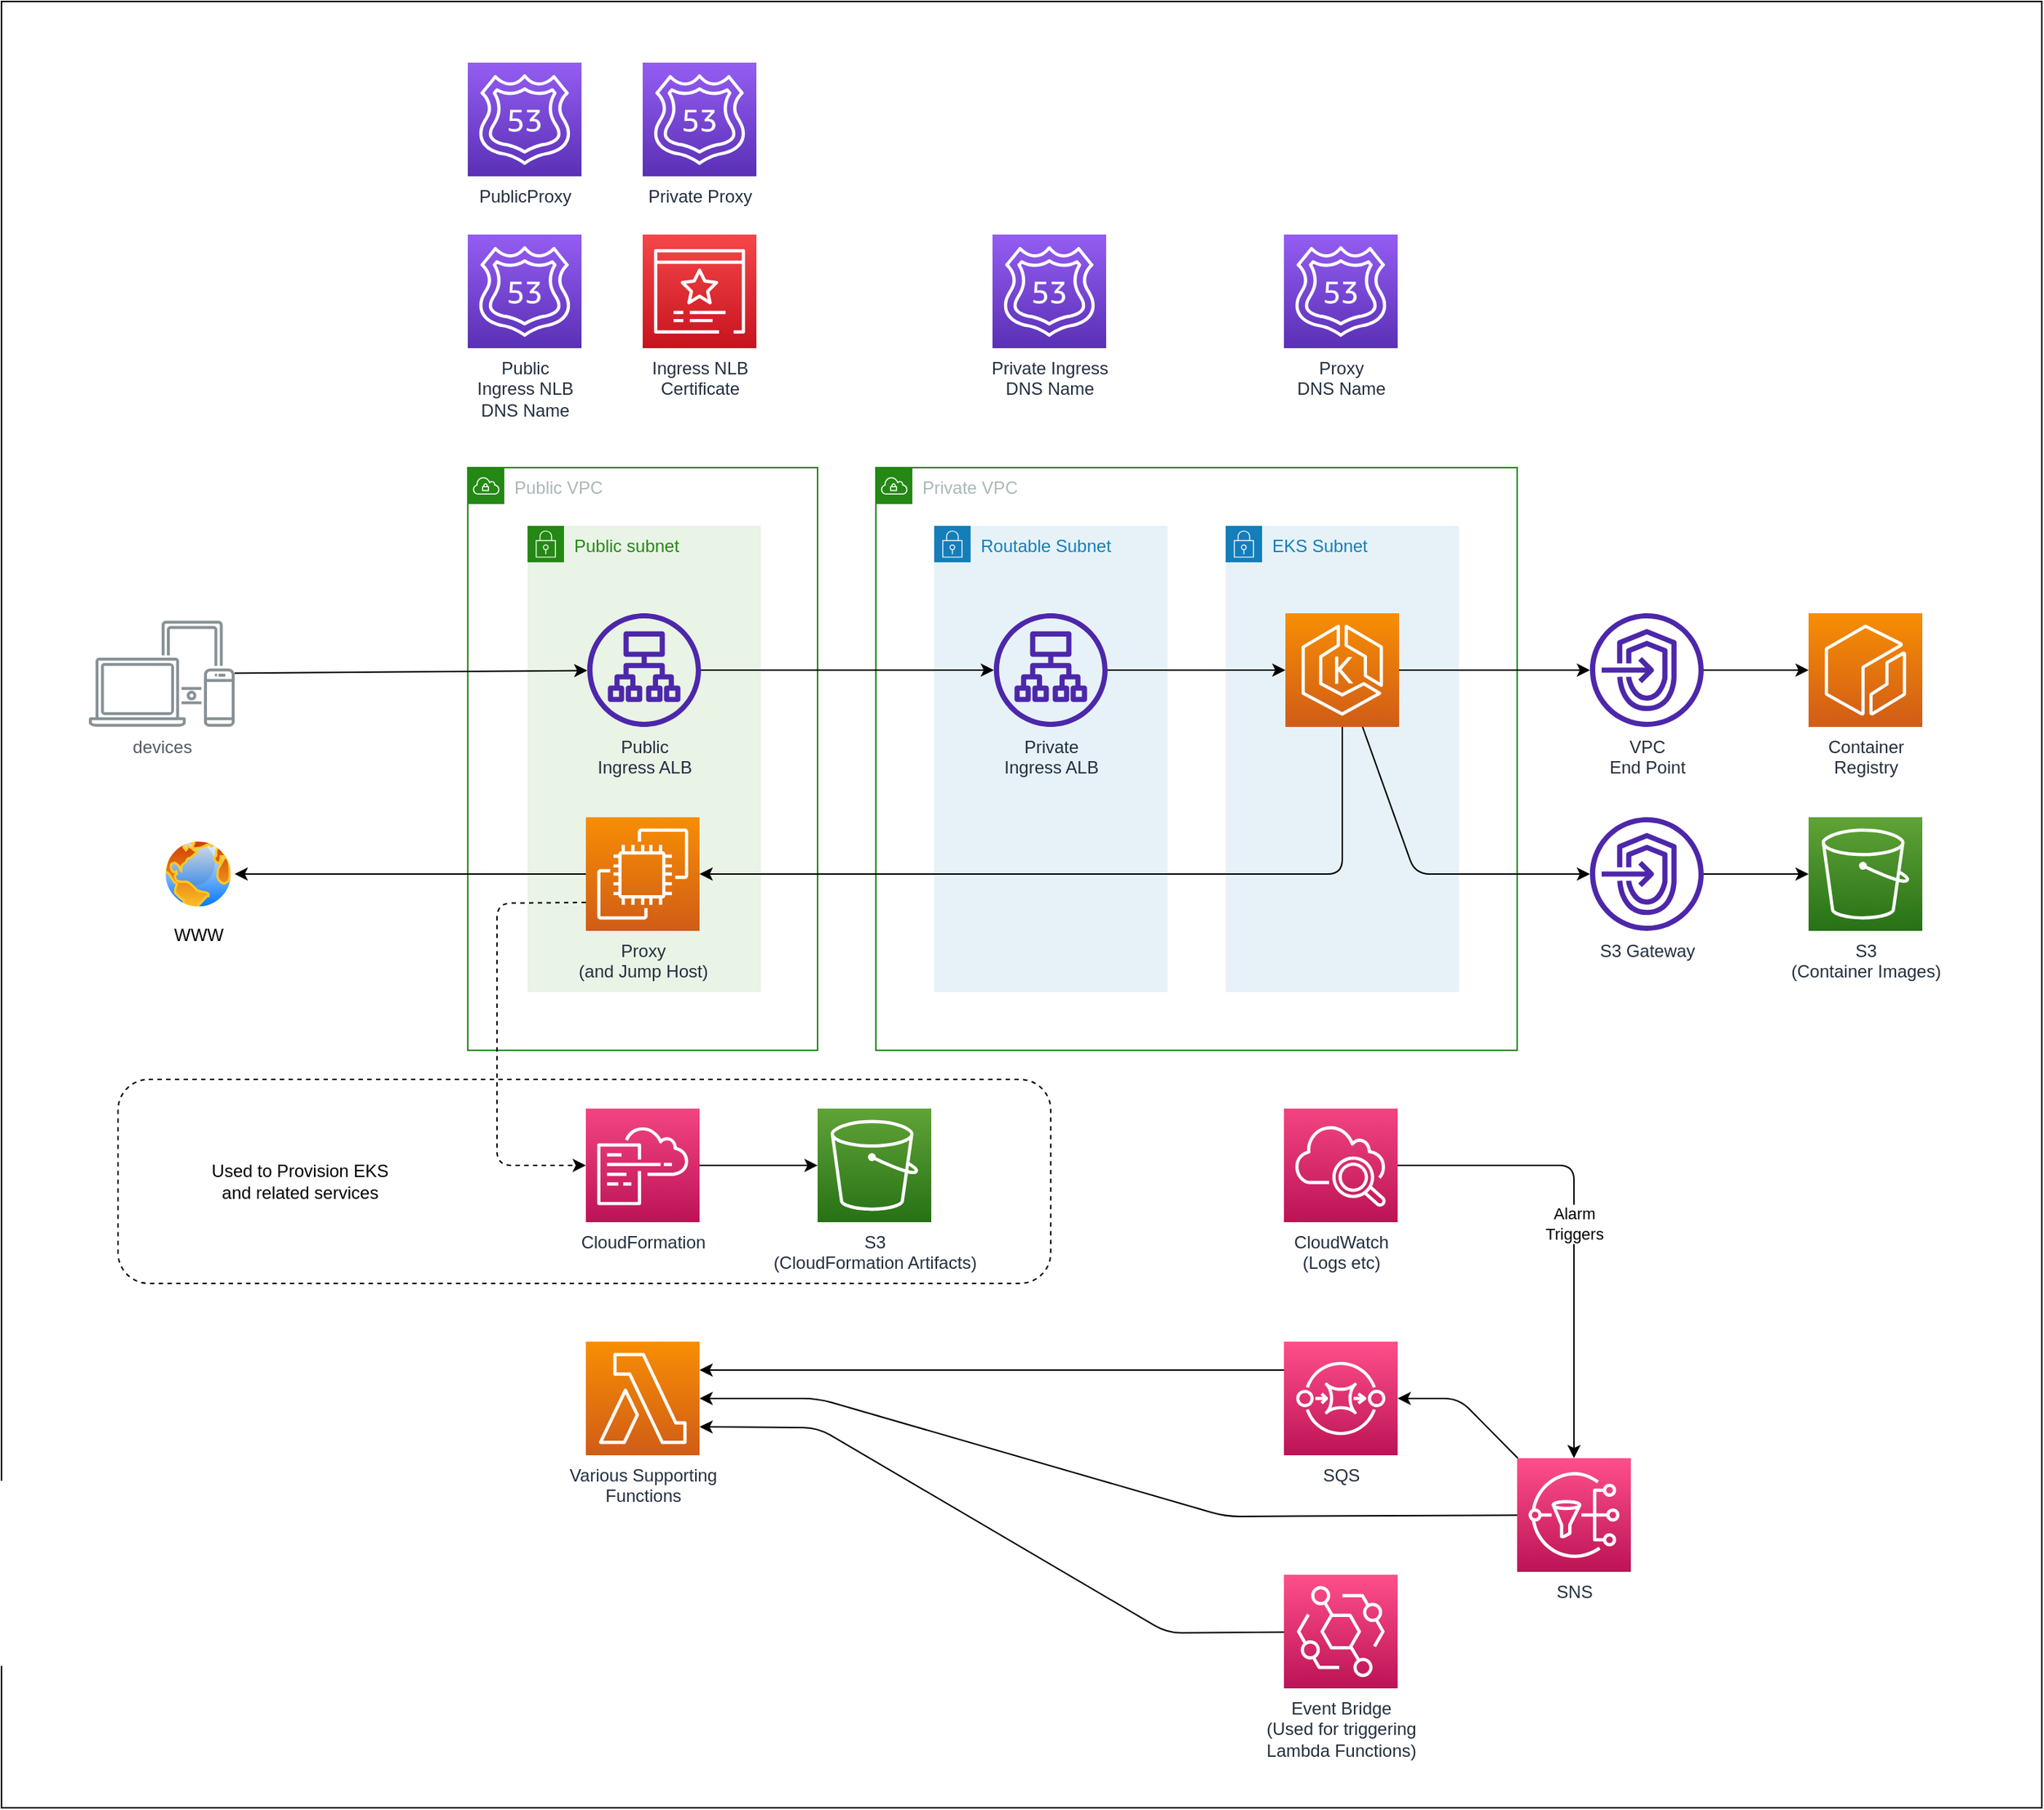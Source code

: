 <mxfile pages="2">
    <diagram id="fJJeGL6-6p_AqGsiRXhi" name="AWS Components">
        <mxGraphModel dx="2504" dy="2134" grid="1" gridSize="10" guides="1" tooltips="1" connect="1" arrows="1" fold="1" page="1" pageScale="1" pageWidth="850" pageHeight="1100" math="0" shadow="0">
            <root>
                <mxCell id="0"/>
                <mxCell id="1" parent="0"/>
                <mxCell id="JGwcwEdDxVMd2s7VXvuE-41" value="" style="rounded=0;whiteSpace=wrap;html=1;strokeColor=#000000;" parent="1" vertex="1">
                    <mxGeometry x="-360" y="-120" width="1400" height="1240" as="geometry"/>
                </mxCell>
                <mxCell id="47" value="" style="rounded=1;whiteSpace=wrap;html=1;strokeColor=#000000;dashed=1;" vertex="1" parent="1">
                    <mxGeometry x="-280" y="620" width="640" height="140" as="geometry"/>
                </mxCell>
                <mxCell id="2" value="Private VPC" style="points=[[0,0],[0.25,0],[0.5,0],[0.75,0],[1,0],[1,0.25],[1,0.5],[1,0.75],[1,1],[0.75,1],[0.5,1],[0.25,1],[0,1],[0,0.75],[0,0.5],[0,0.25]];outlineConnect=0;gradientColor=none;html=1;whiteSpace=wrap;fontSize=12;fontStyle=0;container=1;pointerEvents=0;collapsible=0;recursiveResize=0;shape=mxgraph.aws4.group;grIcon=mxgraph.aws4.group_vpc;strokeColor=#248814;fillColor=none;verticalAlign=top;align=left;spacingLeft=30;fontColor=#AAB7B8;dashed=0;" parent="1" vertex="1">
                    <mxGeometry x="240" y="200" width="440" height="400" as="geometry"/>
                </mxCell>
                <mxCell id="4" value="Routable Subnet" style="points=[[0,0],[0.25,0],[0.5,0],[0.75,0],[1,0],[1,0.25],[1,0.5],[1,0.75],[1,1],[0.75,1],[0.5,1],[0.25,1],[0,1],[0,0.75],[0,0.5],[0,0.25]];outlineConnect=0;gradientColor=none;html=1;whiteSpace=wrap;fontSize=12;fontStyle=0;container=1;pointerEvents=0;collapsible=0;recursiveResize=0;shape=mxgraph.aws4.group;grIcon=mxgraph.aws4.group_security_group;grStroke=0;strokeColor=#147EBA;fillColor=#E6F2F8;verticalAlign=top;align=left;spacingLeft=30;fontColor=#147EBA;dashed=0;" parent="2" vertex="1">
                    <mxGeometry x="40" y="40" width="160" height="320" as="geometry"/>
                </mxCell>
                <mxCell id="25" value="&lt;div&gt;Private&lt;/div&gt;&lt;div&gt;Ingress ALB&lt;br&gt;&lt;/div&gt;" style="sketch=0;outlineConnect=0;fontColor=#232F3E;gradientColor=none;fillColor=#4D27AA;strokeColor=none;dashed=0;verticalLabelPosition=bottom;verticalAlign=top;align=center;html=1;fontSize=12;fontStyle=0;aspect=fixed;pointerEvents=1;shape=mxgraph.aws4.application_load_balancer;" parent="4" vertex="1">
                    <mxGeometry x="41" y="60" width="78" height="78" as="geometry"/>
                </mxCell>
                <mxCell id="5" value="&lt;div&gt;EKS Subnet&lt;/div&gt;" style="points=[[0,0],[0.25,0],[0.5,0],[0.75,0],[1,0],[1,0.25],[1,0.5],[1,0.75],[1,1],[0.75,1],[0.5,1],[0.25,1],[0,1],[0,0.75],[0,0.5],[0,0.25]];outlineConnect=0;gradientColor=none;html=1;whiteSpace=wrap;fontSize=12;fontStyle=0;container=1;pointerEvents=0;collapsible=0;recursiveResize=0;shape=mxgraph.aws4.group;grIcon=mxgraph.aws4.group_security_group;grStroke=0;strokeColor=#147EBA;fillColor=#E6F2F8;verticalAlign=top;align=left;spacingLeft=30;fontColor=#147EBA;dashed=0;" parent="2" vertex="1">
                    <mxGeometry x="240" y="40" width="160" height="320" as="geometry"/>
                </mxCell>
                <mxCell id="10" value="" style="sketch=0;points=[[0,0,0],[0.25,0,0],[0.5,0,0],[0.75,0,0],[1,0,0],[0,1,0],[0.25,1,0],[0.5,1,0],[0.75,1,0],[1,1,0],[0,0.25,0],[0,0.5,0],[0,0.75,0],[1,0.25,0],[1,0.5,0],[1,0.75,0]];outlineConnect=0;fontColor=#232F3E;gradientColor=#F78E04;gradientDirection=north;fillColor=#D05C17;strokeColor=#ffffff;dashed=0;verticalLabelPosition=bottom;verticalAlign=top;align=center;html=1;fontSize=12;fontStyle=0;aspect=fixed;shape=mxgraph.aws4.resourceIcon;resIcon=mxgraph.aws4.eks;" parent="5" vertex="1">
                    <mxGeometry x="41" y="60" width="78" height="78" as="geometry"/>
                </mxCell>
                <mxCell id="27" style="edgeStyle=none;html=1;entryX=0;entryY=0.5;entryDx=0;entryDy=0;entryPerimeter=0;" parent="2" source="25" target="10" edge="1">
                    <mxGeometry relative="1" as="geometry"/>
                </mxCell>
                <mxCell id="6" value="Public VPC" style="points=[[0,0],[0.25,0],[0.5,0],[0.75,0],[1,0],[1,0.25],[1,0.5],[1,0.75],[1,1],[0.75,1],[0.5,1],[0.25,1],[0,1],[0,0.75],[0,0.5],[0,0.25]];outlineConnect=0;gradientColor=none;html=1;whiteSpace=wrap;fontSize=12;fontStyle=0;container=1;pointerEvents=0;collapsible=0;recursiveResize=0;shape=mxgraph.aws4.group;grIcon=mxgraph.aws4.group_vpc;strokeColor=#248814;fillColor=none;verticalAlign=top;align=left;spacingLeft=30;fontColor=#AAB7B8;dashed=0;" parent="1" vertex="1">
                    <mxGeometry x="-40" y="200" width="240" height="400" as="geometry"/>
                </mxCell>
                <mxCell id="9" value="Public subnet" style="points=[[0,0],[0.25,0],[0.5,0],[0.75,0],[1,0],[1,0.25],[1,0.5],[1,0.75],[1,1],[0.75,1],[0.5,1],[0.25,1],[0,1],[0,0.75],[0,0.5],[0,0.25]];outlineConnect=0;gradientColor=none;html=1;whiteSpace=wrap;fontSize=12;fontStyle=0;container=1;pointerEvents=0;collapsible=0;recursiveResize=0;shape=mxgraph.aws4.group;grIcon=mxgraph.aws4.group_security_group;grStroke=0;strokeColor=#248814;fillColor=#E9F3E6;verticalAlign=top;align=left;spacingLeft=30;fontColor=#248814;dashed=0;" parent="6" vertex="1">
                    <mxGeometry x="41" y="40" width="160" height="320" as="geometry"/>
                </mxCell>
                <mxCell id="17" value="&lt;div&gt;Proxy&lt;/div&gt;&lt;div&gt;(and Jump Host)&lt;br&gt;&lt;/div&gt;" style="sketch=0;points=[[0,0,0],[0.25,0,0],[0.5,0,0],[0.75,0,0],[1,0,0],[0,1,0],[0.25,1,0],[0.5,1,0],[0.75,1,0],[1,1,0],[0,0.25,0],[0,0.5,0],[0,0.75,0],[1,0.25,0],[1,0.5,0],[1,0.75,0]];outlineConnect=0;fontColor=#232F3E;gradientColor=#F78E04;gradientDirection=north;fillColor=#D05C17;strokeColor=#ffffff;dashed=0;verticalLabelPosition=bottom;verticalAlign=top;align=center;html=1;fontSize=12;fontStyle=0;aspect=fixed;shape=mxgraph.aws4.resourceIcon;resIcon=mxgraph.aws4.ec2;" parent="9" vertex="1">
                    <mxGeometry x="40" y="200" width="78" height="78" as="geometry"/>
                </mxCell>
                <mxCell id="24" value="&lt;div&gt;Public&lt;/div&gt;&lt;div&gt;Ingress ALB&lt;/div&gt;" style="sketch=0;outlineConnect=0;fontColor=#232F3E;gradientColor=none;fillColor=#4D27AA;strokeColor=none;dashed=0;verticalLabelPosition=bottom;verticalAlign=top;align=center;html=1;fontSize=12;fontStyle=0;aspect=fixed;pointerEvents=1;shape=mxgraph.aws4.application_load_balancer;" parent="9" vertex="1">
                    <mxGeometry x="41" y="60" width="78" height="78" as="geometry"/>
                </mxCell>
                <mxCell id="14" style="edgeStyle=none;html=1;" parent="1" source="13" target="24" edge="1">
                    <mxGeometry relative="1" as="geometry">
                        <mxPoint x="42" y="338.705" as="targetPoint"/>
                    </mxGeometry>
                </mxCell>
                <mxCell id="13" value="devices" style="sketch=0;outlineConnect=0;gradientColor=none;fontColor=#545B64;strokeColor=none;fillColor=#879196;dashed=0;verticalLabelPosition=bottom;verticalAlign=top;align=center;html=1;fontSize=12;fontStyle=0;aspect=fixed;shape=mxgraph.aws4.illustration_devices;pointerEvents=1" parent="1" vertex="1">
                    <mxGeometry x="-300" y="305" width="100" height="73" as="geometry"/>
                </mxCell>
                <mxCell id="18" value="WWW" style="aspect=fixed;perimeter=ellipsePerimeter;html=1;align=center;shadow=0;dashed=0;spacingTop=3;image;image=img/lib/active_directory/internet_globe.svg;" parent="1" vertex="1">
                    <mxGeometry x="-250" y="454" width="50" height="50" as="geometry"/>
                </mxCell>
                <mxCell id="19" style="edgeStyle=none;html=1;entryX=1;entryY=0.5;entryDx=0;entryDy=0;" parent="1" source="17" target="18" edge="1">
                    <mxGeometry relative="1" as="geometry"/>
                </mxCell>
                <mxCell id="20" style="edgeStyle=none;html=1;entryX=1;entryY=0.5;entryDx=0;entryDy=0;entryPerimeter=0;" parent="1" source="10" target="17" edge="1">
                    <mxGeometry relative="1" as="geometry">
                        <Array as="points">
                            <mxPoint x="560" y="479"/>
                        </Array>
                    </mxGeometry>
                </mxCell>
                <mxCell id="21" value="Public&lt;br&gt;&lt;div&gt;Ingress NLB&lt;/div&gt;&lt;div&gt;DNS Name&lt;br&gt;&lt;/div&gt;" style="sketch=0;points=[[0,0,0],[0.25,0,0],[0.5,0,0],[0.75,0,0],[1,0,0],[0,1,0],[0.25,1,0],[0.5,1,0],[0.75,1,0],[1,1,0],[0,0.25,0],[0,0.5,0],[0,0.75,0],[1,0.25,0],[1,0.5,0],[1,0.75,0]];outlineConnect=0;fontColor=#232F3E;gradientColor=#945DF2;gradientDirection=north;fillColor=#5A30B5;strokeColor=#ffffff;dashed=0;verticalLabelPosition=bottom;verticalAlign=top;align=center;html=1;fontSize=12;fontStyle=0;aspect=fixed;shape=mxgraph.aws4.resourceIcon;resIcon=mxgraph.aws4.route_53;" parent="1" vertex="1">
                    <mxGeometry x="-40" y="40" width="78" height="78" as="geometry"/>
                </mxCell>
                <mxCell id="22" value="&lt;div&gt;Ingress NLB&lt;br&gt;&lt;/div&gt;&lt;div&gt;Certificate&lt;/div&gt;" style="sketch=0;points=[[0,0,0],[0.25,0,0],[0.5,0,0],[0.75,0,0],[1,0,0],[0,1,0],[0.25,1,0],[0.5,1,0],[0.75,1,0],[1,1,0],[0,0.25,0],[0,0.5,0],[0,0.75,0],[1,0.25,0],[1,0.5,0],[1,0.75,0]];outlineConnect=0;fontColor=#232F3E;gradientColor=#F54749;gradientDirection=north;fillColor=#C7131F;strokeColor=#ffffff;dashed=0;verticalLabelPosition=bottom;verticalAlign=top;align=center;html=1;fontSize=12;fontStyle=0;aspect=fixed;shape=mxgraph.aws4.resourceIcon;resIcon=mxgraph.aws4.certificate_manager_3;" parent="1" vertex="1">
                    <mxGeometry x="80" y="40" width="78" height="78" as="geometry"/>
                </mxCell>
                <mxCell id="23" value="&lt;div&gt;Proxy&lt;/div&gt;&lt;div&gt;DNS Name&lt;br&gt;&lt;/div&gt;" style="sketch=0;points=[[0,0,0],[0.25,0,0],[0.5,0,0],[0.75,0,0],[1,0,0],[0,1,0],[0.25,1,0],[0.5,1,0],[0.75,1,0],[1,1,0],[0,0.25,0],[0,0.5,0],[0,0.75,0],[1,0.25,0],[1,0.5,0],[1,0.75,0]];outlineConnect=0;fontColor=#232F3E;gradientColor=#945DF2;gradientDirection=north;fillColor=#5A30B5;strokeColor=#ffffff;dashed=0;verticalLabelPosition=bottom;verticalAlign=top;align=center;html=1;fontSize=12;fontStyle=0;aspect=fixed;shape=mxgraph.aws4.resourceIcon;resIcon=mxgraph.aws4.route_53;" parent="1" vertex="1">
                    <mxGeometry x="520" y="40" width="78" height="78" as="geometry"/>
                </mxCell>
                <mxCell id="26" style="edgeStyle=none;html=1;" parent="1" source="24" target="25" edge="1">
                    <mxGeometry relative="1" as="geometry"/>
                </mxCell>
                <mxCell id="28" value="&lt;div&gt;Private Ingress&lt;/div&gt;&lt;div&gt;DNS Name&lt;br&gt;&lt;/div&gt;" style="sketch=0;points=[[0,0,0],[0.25,0,0],[0.5,0,0],[0.75,0,0],[1,0,0],[0,1,0],[0.25,1,0],[0.5,1,0],[0.75,1,0],[1,1,0],[0,0.25,0],[0,0.5,0],[0,0.75,0],[1,0.25,0],[1,0.5,0],[1,0.75,0]];outlineConnect=0;fontColor=#232F3E;gradientColor=#945DF2;gradientDirection=north;fillColor=#5A30B5;strokeColor=#ffffff;dashed=0;verticalLabelPosition=bottom;verticalAlign=top;align=center;html=1;fontSize=12;fontStyle=0;aspect=fixed;shape=mxgraph.aws4.resourceIcon;resIcon=mxgraph.aws4.route_53;" parent="1" vertex="1">
                    <mxGeometry x="320" y="40" width="78" height="78" as="geometry"/>
                </mxCell>
                <mxCell id="29" value="&lt;div&gt;Various Supporting&lt;/div&gt;&lt;div&gt;Functions&lt;br&gt;&lt;/div&gt;" style="sketch=0;points=[[0,0,0],[0.25,0,0],[0.5,0,0],[0.75,0,0],[1,0,0],[0,1,0],[0.25,1,0],[0.5,1,0],[0.75,1,0],[1,1,0],[0,0.25,0],[0,0.5,0],[0,0.75,0],[1,0.25,0],[1,0.5,0],[1,0.75,0]];outlineConnect=0;fontColor=#232F3E;gradientColor=#F78E04;gradientDirection=north;fillColor=#D05C17;strokeColor=#ffffff;dashed=0;verticalLabelPosition=bottom;verticalAlign=top;align=center;html=1;fontSize=12;fontStyle=0;aspect=fixed;shape=mxgraph.aws4.resourceIcon;resIcon=mxgraph.aws4.lambda;" parent="1" vertex="1">
                    <mxGeometry x="41" y="800" width="78" height="78" as="geometry"/>
                </mxCell>
                <mxCell id="43" style="edgeStyle=none;html=1;entryX=1;entryY=0.75;entryDx=0;entryDy=0;entryPerimeter=0;" edge="1" parent="1" source="30" target="29">
                    <mxGeometry relative="1" as="geometry">
                        <Array as="points">
                            <mxPoint x="440" y="1000"/>
                            <mxPoint x="200" y="859"/>
                        </Array>
                    </mxGeometry>
                </mxCell>
                <mxCell id="30" value="&lt;div&gt;Event Bridge&lt;/div&gt;&lt;div&gt;(Used for triggering &lt;br&gt;&lt;/div&gt;&lt;div&gt;Lambda Functions)&lt;br&gt;&lt;/div&gt;" style="sketch=0;points=[[0,0,0],[0.25,0,0],[0.5,0,0],[0.75,0,0],[1,0,0],[0,1,0],[0.25,1,0],[0.5,1,0],[0.75,1,0],[1,1,0],[0,0.25,0],[0,0.5,0],[0,0.75,0],[1,0.25,0],[1,0.5,0],[1,0.75,0]];outlineConnect=0;fontColor=#232F3E;gradientColor=#FF4F8B;gradientDirection=north;fillColor=#BC1356;strokeColor=#ffffff;dashed=0;verticalLabelPosition=bottom;verticalAlign=top;align=center;html=1;fontSize=12;fontStyle=0;aspect=fixed;shape=mxgraph.aws4.resourceIcon;resIcon=mxgraph.aws4.eventbridge;" parent="1" vertex="1">
                    <mxGeometry x="520" y="960" width="78" height="78" as="geometry"/>
                </mxCell>
                <mxCell id="54" value="&lt;div&gt;Alarm&lt;/div&gt;&lt;div&gt;Triggers&lt;br&gt;&lt;/div&gt;" style="edgeStyle=none;html=1;entryX=0.5;entryY=0;entryDx=0;entryDy=0;entryPerimeter=0;exitX=1;exitY=0.5;exitDx=0;exitDy=0;exitPerimeter=0;" edge="1" parent="1" source="31" target="49">
                    <mxGeometry relative="1" as="geometry">
                        <Array as="points">
                            <mxPoint x="719" y="679"/>
                        </Array>
                    </mxGeometry>
                </mxCell>
                <mxCell id="31" value="&lt;div&gt;CloudWatch&lt;/div&gt;&lt;div&gt;(Logs etc)&lt;br&gt;&lt;/div&gt;" style="sketch=0;points=[[0,0,0],[0.25,0,0],[0.5,0,0],[0.75,0,0],[1,0,0],[0,1,0],[0.25,1,0],[0.5,1,0],[0.75,1,0],[1,1,0],[0,0.25,0],[0,0.5,0],[0,0.75,0],[1,0.25,0],[1,0.5,0],[1,0.75,0]];points=[[0,0,0],[0.25,0,0],[0.5,0,0],[0.75,0,0],[1,0,0],[0,1,0],[0.25,1,0],[0.5,1,0],[0.75,1,0],[1,1,0],[0,0.25,0],[0,0.5,0],[0,0.75,0],[1,0.25,0],[1,0.5,0],[1,0.75,0]];outlineConnect=0;fontColor=#232F3E;gradientColor=#F34482;gradientDirection=north;fillColor=#BC1356;strokeColor=#ffffff;dashed=0;verticalLabelPosition=bottom;verticalAlign=top;align=center;html=1;fontSize=12;fontStyle=0;aspect=fixed;shape=mxgraph.aws4.resourceIcon;resIcon=mxgraph.aws4.cloudwatch_2;" parent="1" vertex="1">
                    <mxGeometry x="520" y="640" width="78" height="78" as="geometry"/>
                </mxCell>
                <mxCell id="32" value="&lt;div&gt;Container&lt;/div&gt;&lt;div&gt;Registry&lt;br&gt;&lt;/div&gt;" style="sketch=0;points=[[0,0,0],[0.25,0,0],[0.5,0,0],[0.75,0,0],[1,0,0],[0,1,0],[0.25,1,0],[0.5,1,0],[0.75,1,0],[1,1,0],[0,0.25,0],[0,0.5,0],[0,0.75,0],[1,0.25,0],[1,0.5,0],[1,0.75,0]];outlineConnect=0;fontColor=#232F3E;gradientColor=#F78E04;gradientDirection=north;fillColor=#D05C17;strokeColor=#ffffff;dashed=0;verticalLabelPosition=bottom;verticalAlign=top;align=center;html=1;fontSize=12;fontStyle=0;aspect=fixed;shape=mxgraph.aws4.resourceIcon;resIcon=mxgraph.aws4.ecr;" parent="1" vertex="1">
                    <mxGeometry x="880" y="300" width="78" height="78" as="geometry"/>
                </mxCell>
                <mxCell id="36" style="edgeStyle=none;html=1;entryX=0;entryY=0.5;entryDx=0;entryDy=0;entryPerimeter=0;" parent="1" source="34" target="32" edge="1">
                    <mxGeometry relative="1" as="geometry"/>
                </mxCell>
                <mxCell id="34" value="&lt;div&gt;VPC&lt;/div&gt;&lt;div&gt;End Point&lt;br&gt;&lt;/div&gt;" style="sketch=0;outlineConnect=0;fontColor=#232F3E;gradientColor=none;fillColor=#4D27AA;strokeColor=none;dashed=0;verticalLabelPosition=bottom;verticalAlign=top;align=center;html=1;fontSize=12;fontStyle=0;aspect=fixed;pointerEvents=1;shape=mxgraph.aws4.endpoints;" parent="1" vertex="1">
                    <mxGeometry x="730" y="300" width="78" height="78" as="geometry"/>
                </mxCell>
                <mxCell id="35" style="edgeStyle=none;html=1;" parent="1" source="10" target="34" edge="1">
                    <mxGeometry relative="1" as="geometry"/>
                </mxCell>
                <mxCell id="41" style="edgeStyle=none;html=1;entryX=0;entryY=0.5;entryDx=0;entryDy=0;entryPerimeter=0;" parent="1" source="37" target="39" edge="1">
                    <mxGeometry relative="1" as="geometry"/>
                </mxCell>
                <mxCell id="37" value="S3 Gateway" style="sketch=0;outlineConnect=0;fontColor=#232F3E;gradientColor=none;fillColor=#4D27AA;strokeColor=none;dashed=0;verticalLabelPosition=bottom;verticalAlign=top;align=center;html=1;fontSize=12;fontStyle=0;aspect=fixed;pointerEvents=1;shape=mxgraph.aws4.endpoints;" parent="1" vertex="1">
                    <mxGeometry x="730" y="440" width="78" height="78" as="geometry"/>
                </mxCell>
                <mxCell id="39" value="&lt;div&gt;S3&lt;/div&gt;&lt;div&gt;(Container Images)&lt;br&gt;&lt;/div&gt;" style="sketch=0;points=[[0,0,0],[0.25,0,0],[0.5,0,0],[0.75,0,0],[1,0,0],[0,1,0],[0.25,1,0],[0.5,1,0],[0.75,1,0],[1,1,0],[0,0.25,0],[0,0.5,0],[0,0.75,0],[1,0.25,0],[1,0.5,0],[1,0.75,0]];outlineConnect=0;fontColor=#232F3E;gradientColor=#60A337;gradientDirection=north;fillColor=#277116;strokeColor=#ffffff;dashed=0;verticalLabelPosition=bottom;verticalAlign=top;align=center;html=1;fontSize=12;fontStyle=0;aspect=fixed;shape=mxgraph.aws4.resourceIcon;resIcon=mxgraph.aws4.s3;" parent="1" vertex="1">
                    <mxGeometry x="880" y="440" width="78" height="78" as="geometry"/>
                </mxCell>
                <mxCell id="40" style="edgeStyle=none;html=1;" parent="1" source="10" target="37" edge="1">
                    <mxGeometry relative="1" as="geometry">
                        <Array as="points">
                            <mxPoint x="610" y="479"/>
                        </Array>
                    </mxGeometry>
                </mxCell>
                <mxCell id="42" value="&lt;div&gt;S3&lt;/div&gt;&lt;div&gt;(CloudFormation Artifacts)&lt;br&gt;&lt;/div&gt;" style="sketch=0;points=[[0,0,0],[0.25,0,0],[0.5,0,0],[0.75,0,0],[1,0,0],[0,1,0],[0.25,1,0],[0.5,1,0],[0.75,1,0],[1,1,0],[0,0.25,0],[0,0.5,0],[0,0.75,0],[1,0.25,0],[1,0.5,0],[1,0.75,0]];outlineConnect=0;fontColor=#232F3E;gradientColor=#60A337;gradientDirection=north;fillColor=#277116;strokeColor=#ffffff;dashed=0;verticalLabelPosition=bottom;verticalAlign=top;align=center;html=1;fontSize=12;fontStyle=0;aspect=fixed;shape=mxgraph.aws4.resourceIcon;resIcon=mxgraph.aws4.s3;" vertex="1" parent="1">
                    <mxGeometry x="200" y="640" width="78" height="78" as="geometry"/>
                </mxCell>
                <mxCell id="45" style="edgeStyle=none;html=1;entryX=0;entryY=0.5;entryDx=0;entryDy=0;entryPerimeter=0;" edge="1" parent="1" source="44" target="42">
                    <mxGeometry relative="1" as="geometry"/>
                </mxCell>
                <mxCell id="44" value="CloudFormation" style="sketch=0;points=[[0,0,0],[0.25,0,0],[0.5,0,0],[0.75,0,0],[1,0,0],[0,1,0],[0.25,1,0],[0.5,1,0],[0.75,1,0],[1,1,0],[0,0.25,0],[0,0.5,0],[0,0.75,0],[1,0.25,0],[1,0.5,0],[1,0.75,0]];points=[[0,0,0],[0.25,0,0],[0.5,0,0],[0.75,0,0],[1,0,0],[0,1,0],[0.25,1,0],[0.5,1,0],[0.75,1,0],[1,1,0],[0,0.25,0],[0,0.5,0],[0,0.75,0],[1,0.25,0],[1,0.5,0],[1,0.75,0]];outlineConnect=0;fontColor=#232F3E;gradientColor=#F34482;gradientDirection=north;fillColor=#BC1356;strokeColor=#ffffff;dashed=0;verticalLabelPosition=bottom;verticalAlign=top;align=center;html=1;fontSize=12;fontStyle=0;aspect=fixed;shape=mxgraph.aws4.resourceIcon;resIcon=mxgraph.aws4.cloudformation;" vertex="1" parent="1">
                    <mxGeometry x="41" y="640" width="78" height="78" as="geometry"/>
                </mxCell>
                <mxCell id="46" style="edgeStyle=none;html=1;entryX=0;entryY=0.5;entryDx=0;entryDy=0;entryPerimeter=0;exitX=0;exitY=0.75;exitDx=0;exitDy=0;exitPerimeter=0;dashed=1;" edge="1" parent="1" source="17" target="44">
                    <mxGeometry relative="1" as="geometry">
                        <Array as="points">
                            <mxPoint x="-20" y="499"/>
                            <mxPoint x="-20" y="679"/>
                        </Array>
                    </mxGeometry>
                </mxCell>
                <mxCell id="48" value="Used to Provision EKS and related services" style="text;html=1;strokeColor=none;fillColor=none;align=center;verticalAlign=middle;whiteSpace=wrap;rounded=0;" vertex="1" parent="1">
                    <mxGeometry x="-220" y="675" width="130" height="30" as="geometry"/>
                </mxCell>
                <mxCell id="51" style="edgeStyle=none;html=1;entryX=1;entryY=0.5;entryDx=0;entryDy=0;entryPerimeter=0;" edge="1" parent="1" source="49" target="50">
                    <mxGeometry relative="1" as="geometry">
                        <Array as="points">
                            <mxPoint x="640" y="839"/>
                        </Array>
                    </mxGeometry>
                </mxCell>
                <mxCell id="53" style="edgeStyle=none;html=1;entryX=1;entryY=0.5;entryDx=0;entryDy=0;entryPerimeter=0;" edge="1" parent="1" source="49" target="29">
                    <mxGeometry relative="1" as="geometry">
                        <Array as="points">
                            <mxPoint x="480" y="920"/>
                            <mxPoint x="200" y="839"/>
                        </Array>
                    </mxGeometry>
                </mxCell>
                <mxCell id="49" value="SNS" style="sketch=0;points=[[0,0,0],[0.25,0,0],[0.5,0,0],[0.75,0,0],[1,0,0],[0,1,0],[0.25,1,0],[0.5,1,0],[0.75,1,0],[1,1,0],[0,0.25,0],[0,0.5,0],[0,0.75,0],[1,0.25,0],[1,0.5,0],[1,0.75,0]];outlineConnect=0;fontColor=#232F3E;gradientColor=#FF4F8B;gradientDirection=north;fillColor=#BC1356;strokeColor=#ffffff;dashed=0;verticalLabelPosition=bottom;verticalAlign=top;align=center;html=1;fontSize=12;fontStyle=0;aspect=fixed;shape=mxgraph.aws4.resourceIcon;resIcon=mxgraph.aws4.sns;" vertex="1" parent="1">
                    <mxGeometry x="680" y="880" width="78" height="78" as="geometry"/>
                </mxCell>
                <mxCell id="52" style="edgeStyle=none;html=1;entryX=1;entryY=0.25;entryDx=0;entryDy=0;entryPerimeter=0;exitX=0;exitY=0.25;exitDx=0;exitDy=0;exitPerimeter=0;" edge="1" parent="1" source="50" target="29">
                    <mxGeometry relative="1" as="geometry"/>
                </mxCell>
                <mxCell id="50" value="SQS" style="sketch=0;points=[[0,0,0],[0.25,0,0],[0.5,0,0],[0.75,0,0],[1,0,0],[0,1,0],[0.25,1,0],[0.5,1,0],[0.75,1,0],[1,1,0],[0,0.25,0],[0,0.5,0],[0,0.75,0],[1,0.25,0],[1,0.5,0],[1,0.75,0]];outlineConnect=0;fontColor=#232F3E;gradientColor=#FF4F8B;gradientDirection=north;fillColor=#BC1356;strokeColor=#ffffff;dashed=0;verticalLabelPosition=bottom;verticalAlign=top;align=center;html=1;fontSize=12;fontStyle=0;aspect=fixed;shape=mxgraph.aws4.resourceIcon;resIcon=mxgraph.aws4.sqs;" vertex="1" parent="1">
                    <mxGeometry x="520" y="800" width="78" height="78" as="geometry"/>
                </mxCell>
                <mxCell id="SiT0QSAOZdZS1jsgkOj9-54" value="PublicProxy" style="sketch=0;points=[[0,0,0],[0.25,0,0],[0.5,0,0],[0.75,0,0],[1,0,0],[0,1,0],[0.25,1,0],[0.5,1,0],[0.75,1,0],[1,1,0],[0,0.25,0],[0,0.5,0],[0,0.75,0],[1,0.25,0],[1,0.5,0],[1,0.75,0]];outlineConnect=0;fontColor=#232F3E;gradientColor=#945DF2;gradientDirection=north;fillColor=#5A30B5;strokeColor=#ffffff;dashed=0;verticalLabelPosition=bottom;verticalAlign=top;align=center;html=1;fontSize=12;fontStyle=0;aspect=fixed;shape=mxgraph.aws4.resourceIcon;resIcon=mxgraph.aws4.route_53;" vertex="1" parent="1">
                    <mxGeometry x="-40" y="-78" width="78" height="78" as="geometry"/>
                </mxCell>
                <mxCell id="SiT0QSAOZdZS1jsgkOj9-56" value="Private Proxy" style="sketch=0;points=[[0,0,0],[0.25,0,0],[0.5,0,0],[0.75,0,0],[1,0,0],[0,1,0],[0.25,1,0],[0.5,1,0],[0.75,1,0],[1,1,0],[0,0.25,0],[0,0.5,0],[0,0.75,0],[1,0.25,0],[1,0.5,0],[1,0.75,0]];outlineConnect=0;fontColor=#232F3E;gradientColor=#945DF2;gradientDirection=north;fillColor=#5A30B5;strokeColor=#ffffff;dashed=0;verticalLabelPosition=bottom;verticalAlign=top;align=center;html=1;fontSize=12;fontStyle=0;aspect=fixed;shape=mxgraph.aws4.resourceIcon;resIcon=mxgraph.aws4.route_53;" vertex="1" parent="1">
                    <mxGeometry x="80" y="-78" width="78" height="78" as="geometry"/>
                </mxCell>
            </root>
        </mxGraphModel>
    </diagram>
    <diagram id="NClhZh8iLGfi0EfKB1Yt" name="EKS Components">
        <mxGraphModel dx="2062" dy="1229" grid="1" gridSize="10" guides="1" tooltips="1" connect="1" arrows="1" fold="1" page="1" pageScale="1" pageWidth="850" pageHeight="1100" math="0" shadow="0">
            <root>
                <mxCell id="GFoCWtuotjD4sGx1J90k-0"/>
                <mxCell id="GFoCWtuotjD4sGx1J90k-1" parent="GFoCWtuotjD4sGx1J90k-0"/>
                <mxCell id="F5e7fQ9ra3P3XtKdDSP4-0" value="" style="rounded=1;whiteSpace=wrap;html=1;strokeColor=none;" vertex="1" parent="GFoCWtuotjD4sGx1J90k-1">
                    <mxGeometry x="40" y="40" width="560" height="760" as="geometry"/>
                </mxCell>
                <mxCell id="BORFXKp_mWNrE0BTdBku-0" value="EKS" style="fillColor=none;strokeColor=#5A6C86;dashed=1;verticalAlign=top;fontStyle=0;fontColor=#5A6C86;" parent="GFoCWtuotjD4sGx1J90k-1" vertex="1">
                    <mxGeometry x="120" y="120" width="400" height="600" as="geometry"/>
                </mxCell>
                <mxCell id="BORFXKp_mWNrE0BTdBku-1" value="&lt;div&gt;AWS LoadBalancer&lt;/div&gt;&lt;div&gt;Controller&lt;br&gt;&lt;/div&gt;" style="sketch=0;outlineConnect=0;fontColor=#232F3E;gradientColor=none;fillColor=#232F3D;strokeColor=none;dashed=0;verticalLabelPosition=bottom;verticalAlign=top;align=center;html=1;fontSize=12;fontStyle=0;aspect=fixed;pointerEvents=1;shape=mxgraph.aws4.external_sdk;" parent="GFoCWtuotjD4sGx1J90k-1" vertex="1">
                    <mxGeometry x="170" y="240" width="68" height="78" as="geometry"/>
                </mxCell>
                <mxCell id="BORFXKp_mWNrE0BTdBku-2" value="" style="sketch=0;points=[[0,0,0],[0.25,0,0],[0.5,0,0],[0.75,0,0],[1,0,0],[0,1,0],[0.25,1,0],[0.5,1,0],[0.75,1,0],[1,1,0],[0,0.25,0],[0,0.5,0],[0,0.75,0],[1,0.25,0],[1,0.5,0],[1,0.75,0]];outlineConnect=0;fontColor=#232F3E;gradientColor=#F78E04;gradientDirection=north;fillColor=#D05C17;strokeColor=#ffffff;dashed=0;verticalLabelPosition=bottom;verticalAlign=top;align=center;html=1;fontSize=12;fontStyle=0;aspect=fixed;shape=mxgraph.aws4.resourceIcon;resIcon=mxgraph.aws4.eks;" parent="GFoCWtuotjD4sGx1J90k-1" vertex="1">
                    <mxGeometry x="120" y="120" width="78" height="78" as="geometry"/>
                </mxCell>
                <mxCell id="BORFXKp_mWNrE0BTdBku-3" value="ArgoCD" style="sketch=0;outlineConnect=0;fontColor=#232F3E;gradientColor=none;fillColor=#232F3D;strokeColor=none;dashed=0;verticalLabelPosition=bottom;verticalAlign=top;align=center;html=1;fontSize=12;fontStyle=0;aspect=fixed;pointerEvents=1;shape=mxgraph.aws4.external_sdk;" parent="GFoCWtuotjD4sGx1J90k-1" vertex="1">
                    <mxGeometry x="170" y="400" width="68" height="78" as="geometry"/>
                </mxCell>
                <mxCell id="BORFXKp_mWNrE0BTdBku-4" value="&lt;div&gt;AWS Autoscaler&lt;/div&gt;&lt;div&gt;Controller&lt;br&gt;&lt;/div&gt;" style="sketch=0;outlineConnect=0;fontColor=#232F3E;gradientColor=none;fillColor=#232F3D;strokeColor=none;dashed=0;verticalLabelPosition=bottom;verticalAlign=top;align=center;html=1;fontSize=12;fontStyle=0;aspect=fixed;pointerEvents=1;shape=mxgraph.aws4.external_sdk;" parent="GFoCWtuotjD4sGx1J90k-1" vertex="1">
                    <mxGeometry x="170" y="560" width="68" height="78" as="geometry"/>
                </mxCell>
                <mxCell id="BORFXKp_mWNrE0BTdBku-5" value="&lt;div&gt;Kubernetes&lt;/div&gt;&lt;div&gt;Dashboard&lt;br&gt;&lt;/div&gt;" style="sketch=0;outlineConnect=0;fontColor=#232F3E;gradientColor=none;fillColor=#232F3D;strokeColor=none;dashed=0;verticalLabelPosition=bottom;verticalAlign=top;align=center;html=1;fontSize=12;fontStyle=0;aspect=fixed;pointerEvents=1;shape=mxgraph.aws4.external_sdk;" parent="GFoCWtuotjD4sGx1J90k-1" vertex="1">
                    <mxGeometry x="370" y="240" width="68" height="78" as="geometry"/>
                </mxCell>
            </root>
        </mxGraphModel>
    </diagram>
    <diagram id="fG3BlRVKO8k9C_SjzpoF" name="AWS Components Progress">
        <mxGraphModel dx="2504" dy="2134" grid="1" gridSize="10" guides="1" tooltips="1" connect="1" arrows="1" fold="1" page="1" pageScale="1" pageWidth="850" pageHeight="1100" math="0" shadow="0">
            <root>
                <mxCell id="LqjgguTIqTyeok_0b6uu-0"/>
                <mxCell id="LqjgguTIqTyeok_0b6uu-1" parent="LqjgguTIqTyeok_0b6uu-0"/>
                <mxCell id="aiBb2gHxXjBJEJnZ1w2l-0" value="" style="rounded=0;whiteSpace=wrap;html=1;strokeColor=#000000;" vertex="1" parent="LqjgguTIqTyeok_0b6uu-1">
                    <mxGeometry x="-360" y="-120" width="1400" height="1240" as="geometry"/>
                </mxCell>
                <mxCell id="aiBb2gHxXjBJEJnZ1w2l-1" value="" style="rounded=1;whiteSpace=wrap;html=1;strokeColor=#000000;dashed=1;" vertex="1" parent="LqjgguTIqTyeok_0b6uu-1">
                    <mxGeometry x="-280" y="620" width="640" height="140" as="geometry"/>
                </mxCell>
                <mxCell id="aiBb2gHxXjBJEJnZ1w2l-2" value="Private VPC" style="points=[[0,0],[0.25,0],[0.5,0],[0.75,0],[1,0],[1,0.25],[1,0.5],[1,0.75],[1,1],[0.75,1],[0.5,1],[0.25,1],[0,1],[0,0.75],[0,0.5],[0,0.25]];outlineConnect=0;gradientColor=none;html=1;whiteSpace=wrap;fontSize=12;fontStyle=0;container=1;pointerEvents=0;collapsible=0;recursiveResize=0;shape=mxgraph.aws4.group;grIcon=mxgraph.aws4.group_vpc;strokeColor=#248814;fillColor=none;verticalAlign=top;align=left;spacingLeft=30;fontColor=#AAB7B8;dashed=0;" vertex="1" parent="LqjgguTIqTyeok_0b6uu-1">
                    <mxGeometry x="240" y="200" width="440" height="400" as="geometry"/>
                </mxCell>
                <mxCell id="aiBb2gHxXjBJEJnZ1w2l-3" value="Routable Subnet" style="points=[[0,0],[0.25,0],[0.5,0],[0.75,0],[1,0],[1,0.25],[1,0.5],[1,0.75],[1,1],[0.75,1],[0.5,1],[0.25,1],[0,1],[0,0.75],[0,0.5],[0,0.25]];outlineConnect=0;gradientColor=none;html=1;whiteSpace=wrap;fontSize=12;fontStyle=0;container=1;pointerEvents=0;collapsible=0;recursiveResize=0;shape=mxgraph.aws4.group;grIcon=mxgraph.aws4.group_security_group;grStroke=0;strokeColor=#147EBA;fillColor=#E6F2F8;verticalAlign=top;align=left;spacingLeft=30;fontColor=#147EBA;dashed=0;" vertex="1" parent="aiBb2gHxXjBJEJnZ1w2l-2">
                    <mxGeometry x="40" y="40" width="160" height="320" as="geometry"/>
                </mxCell>
                <mxCell id="aiBb2gHxXjBJEJnZ1w2l-4" value="&lt;div&gt;Private&lt;/div&gt;&lt;div&gt;Ingress ALB&lt;br&gt;&lt;/div&gt;" style="sketch=0;outlineConnect=0;fontColor=#232F3E;gradientColor=none;fillColor=#4D27AA;strokeColor=none;dashed=0;verticalLabelPosition=bottom;verticalAlign=top;align=center;html=1;fontSize=12;fontStyle=0;aspect=fixed;pointerEvents=1;shape=mxgraph.aws4.application_load_balancer;" vertex="1" parent="aiBb2gHxXjBJEJnZ1w2l-3">
                    <mxGeometry x="41" y="60" width="78" height="78" as="geometry"/>
                </mxCell>
                <mxCell id="aiBb2gHxXjBJEJnZ1w2l-5" value="&lt;div&gt;EKS Subnet&lt;/div&gt;" style="points=[[0,0],[0.25,0],[0.5,0],[0.75,0],[1,0],[1,0.25],[1,0.5],[1,0.75],[1,1],[0.75,1],[0.5,1],[0.25,1],[0,1],[0,0.75],[0,0.5],[0,0.25]];outlineConnect=0;gradientColor=none;html=1;whiteSpace=wrap;fontSize=12;fontStyle=0;container=1;pointerEvents=0;collapsible=0;recursiveResize=0;shape=mxgraph.aws4.group;grIcon=mxgraph.aws4.group_security_group;grStroke=0;strokeColor=#147EBA;fillColor=#E6F2F8;verticalAlign=top;align=left;spacingLeft=30;fontColor=#147EBA;dashed=0;" vertex="1" parent="aiBb2gHxXjBJEJnZ1w2l-2">
                    <mxGeometry x="240" y="40" width="160" height="320" as="geometry"/>
                </mxCell>
                <mxCell id="aiBb2gHxXjBJEJnZ1w2l-6" value="" style="sketch=0;points=[[0,0,0],[0.25,0,0],[0.5,0,0],[0.75,0,0],[1,0,0],[0,1,0],[0.25,1,0],[0.5,1,0],[0.75,1,0],[1,1,0],[0,0.25,0],[0,0.5,0],[0,0.75,0],[1,0.25,0],[1,0.5,0],[1,0.75,0]];outlineConnect=0;fontColor=#232F3E;gradientColor=#F78E04;gradientDirection=north;fillColor=#D05C17;strokeColor=#ffffff;dashed=0;verticalLabelPosition=bottom;verticalAlign=top;align=center;html=1;fontSize=12;fontStyle=0;aspect=fixed;shape=mxgraph.aws4.resourceIcon;resIcon=mxgraph.aws4.eks;" vertex="1" parent="aiBb2gHxXjBJEJnZ1w2l-5">
                    <mxGeometry x="41" y="60" width="78" height="78" as="geometry"/>
                </mxCell>
                <mxCell id="aiBb2gHxXjBJEJnZ1w2l-7" style="edgeStyle=none;html=1;entryX=0;entryY=0.5;entryDx=0;entryDy=0;entryPerimeter=0;" edge="1" parent="aiBb2gHxXjBJEJnZ1w2l-2" source="aiBb2gHxXjBJEJnZ1w2l-4" target="aiBb2gHxXjBJEJnZ1w2l-6">
                    <mxGeometry relative="1" as="geometry"/>
                </mxCell>
                <mxCell id="aiBb2gHxXjBJEJnZ1w2l-8" value="Public VPC" style="points=[[0,0],[0.25,0],[0.5,0],[0.75,0],[1,0],[1,0.25],[1,0.5],[1,0.75],[1,1],[0.75,1],[0.5,1],[0.25,1],[0,1],[0,0.75],[0,0.5],[0,0.25]];outlineConnect=0;gradientColor=none;html=1;whiteSpace=wrap;fontSize=12;fontStyle=0;container=1;pointerEvents=0;collapsible=0;recursiveResize=0;shape=mxgraph.aws4.group;grIcon=mxgraph.aws4.group_vpc;strokeColor=#248814;fillColor=none;verticalAlign=top;align=left;spacingLeft=30;fontColor=#AAB7B8;dashed=0;" vertex="1" parent="LqjgguTIqTyeok_0b6uu-1">
                    <mxGeometry x="-40" y="200" width="240" height="400" as="geometry"/>
                </mxCell>
                <mxCell id="aiBb2gHxXjBJEJnZ1w2l-9" value="Public subnet" style="points=[[0,0],[0.25,0],[0.5,0],[0.75,0],[1,0],[1,0.25],[1,0.5],[1,0.75],[1,1],[0.75,1],[0.5,1],[0.25,1],[0,1],[0,0.75],[0,0.5],[0,0.25]];outlineConnect=0;gradientColor=none;html=1;whiteSpace=wrap;fontSize=12;fontStyle=0;container=1;pointerEvents=0;collapsible=0;recursiveResize=0;shape=mxgraph.aws4.group;grIcon=mxgraph.aws4.group_security_group;grStroke=0;strokeColor=#248814;fillColor=#E9F3E6;verticalAlign=top;align=left;spacingLeft=30;fontColor=#248814;dashed=0;" vertex="1" parent="aiBb2gHxXjBJEJnZ1w2l-8">
                    <mxGeometry x="41" y="40" width="160" height="320" as="geometry"/>
                </mxCell>
                <mxCell id="aiBb2gHxXjBJEJnZ1w2l-10" value="&lt;div&gt;Proxy&lt;/div&gt;&lt;div&gt;(and Jump Host)&lt;br&gt;&lt;/div&gt;" style="sketch=0;points=[[0,0,0],[0.25,0,0],[0.5,0,0],[0.75,0,0],[1,0,0],[0,1,0],[0.25,1,0],[0.5,1,0],[0.75,1,0],[1,1,0],[0,0.25,0],[0,0.5,0],[0,0.75,0],[1,0.25,0],[1,0.5,0],[1,0.75,0]];outlineConnect=0;fontColor=#232F3E;gradientColor=#F78E04;gradientDirection=north;fillColor=#D05C17;strokeColor=#ffffff;dashed=0;verticalLabelPosition=bottom;verticalAlign=top;align=center;html=1;fontSize=12;fontStyle=0;aspect=fixed;shape=mxgraph.aws4.resourceIcon;resIcon=mxgraph.aws4.ec2;" vertex="1" parent="aiBb2gHxXjBJEJnZ1w2l-9">
                    <mxGeometry x="40" y="200" width="78" height="78" as="geometry"/>
                </mxCell>
                <mxCell id="aiBb2gHxXjBJEJnZ1w2l-11" value="&lt;div&gt;Public&lt;/div&gt;&lt;div&gt;Ingress ALB&lt;/div&gt;" style="sketch=0;outlineConnect=0;fontColor=#232F3E;gradientColor=none;fillColor=#4D27AA;strokeColor=none;dashed=0;verticalLabelPosition=bottom;verticalAlign=top;align=center;html=1;fontSize=12;fontStyle=0;aspect=fixed;pointerEvents=1;shape=mxgraph.aws4.application_load_balancer;" vertex="1" parent="aiBb2gHxXjBJEJnZ1w2l-9">
                    <mxGeometry x="41" y="60" width="78" height="78" as="geometry"/>
                </mxCell>
                <mxCell id="aiBb2gHxXjBJEJnZ1w2l-45" value="" style="sketch=0;html=1;aspect=fixed;shadow=0;align=center;verticalAlign=top;shape=mxgraph.gcp2.check;" vertex="1" parent="aiBb2gHxXjBJEJnZ1w2l-9">
                    <mxGeometry x="99" y="190" width="37.5" height="30" as="geometry"/>
                </mxCell>
                <mxCell id="aiBb2gHxXjBJEJnZ1w2l-12" style="edgeStyle=none;html=1;" edge="1" parent="LqjgguTIqTyeok_0b6uu-1" source="aiBb2gHxXjBJEJnZ1w2l-13" target="aiBb2gHxXjBJEJnZ1w2l-11">
                    <mxGeometry relative="1" as="geometry">
                        <mxPoint x="42" y="338.705" as="targetPoint"/>
                    </mxGeometry>
                </mxCell>
                <mxCell id="aiBb2gHxXjBJEJnZ1w2l-13" value="devices" style="sketch=0;outlineConnect=0;gradientColor=none;fontColor=#545B64;strokeColor=none;fillColor=#879196;dashed=0;verticalLabelPosition=bottom;verticalAlign=top;align=center;html=1;fontSize=12;fontStyle=0;aspect=fixed;shape=mxgraph.aws4.illustration_devices;pointerEvents=1" vertex="1" parent="LqjgguTIqTyeok_0b6uu-1">
                    <mxGeometry x="-300" y="305" width="100" height="73" as="geometry"/>
                </mxCell>
                <mxCell id="aiBb2gHxXjBJEJnZ1w2l-14" value="WWW" style="aspect=fixed;perimeter=ellipsePerimeter;html=1;align=center;shadow=0;dashed=0;spacingTop=3;image;image=img/lib/active_directory/internet_globe.svg;" vertex="1" parent="LqjgguTIqTyeok_0b6uu-1">
                    <mxGeometry x="-250" y="454" width="50" height="50" as="geometry"/>
                </mxCell>
                <mxCell id="aiBb2gHxXjBJEJnZ1w2l-15" style="edgeStyle=none;html=1;entryX=1;entryY=0.5;entryDx=0;entryDy=0;" edge="1" parent="LqjgguTIqTyeok_0b6uu-1" source="aiBb2gHxXjBJEJnZ1w2l-10" target="aiBb2gHxXjBJEJnZ1w2l-14">
                    <mxGeometry relative="1" as="geometry"/>
                </mxCell>
                <mxCell id="aiBb2gHxXjBJEJnZ1w2l-16" style="edgeStyle=none;html=1;entryX=1;entryY=0.5;entryDx=0;entryDy=0;entryPerimeter=0;" edge="1" parent="LqjgguTIqTyeok_0b6uu-1" source="aiBb2gHxXjBJEJnZ1w2l-6" target="aiBb2gHxXjBJEJnZ1w2l-10">
                    <mxGeometry relative="1" as="geometry">
                        <Array as="points">
                            <mxPoint x="560" y="479"/>
                        </Array>
                    </mxGeometry>
                </mxCell>
                <mxCell id="aiBb2gHxXjBJEJnZ1w2l-17" value="Public&lt;br&gt;&lt;div&gt;Ingress NLB&lt;/div&gt;&lt;div&gt;DNS Name&lt;br&gt;&lt;/div&gt;" style="sketch=0;points=[[0,0,0],[0.25,0,0],[0.5,0,0],[0.75,0,0],[1,0,0],[0,1,0],[0.25,1,0],[0.5,1,0],[0.75,1,0],[1,1,0],[0,0.25,0],[0,0.5,0],[0,0.75,0],[1,0.25,0],[1,0.5,0],[1,0.75,0]];outlineConnect=0;fontColor=#232F3E;gradientColor=#945DF2;gradientDirection=north;fillColor=#5A30B5;strokeColor=#ffffff;dashed=0;verticalLabelPosition=bottom;verticalAlign=top;align=center;html=1;fontSize=12;fontStyle=0;aspect=fixed;shape=mxgraph.aws4.resourceIcon;resIcon=mxgraph.aws4.route_53;" vertex="1" parent="LqjgguTIqTyeok_0b6uu-1">
                    <mxGeometry x="-40" y="40" width="78" height="78" as="geometry"/>
                </mxCell>
                <mxCell id="aiBb2gHxXjBJEJnZ1w2l-18" value="&lt;div&gt;Ingress NLB&lt;br&gt;&lt;/div&gt;&lt;div&gt;Certificate&lt;/div&gt;" style="sketch=0;points=[[0,0,0],[0.25,0,0],[0.5,0,0],[0.75,0,0],[1,0,0],[0,1,0],[0.25,1,0],[0.5,1,0],[0.75,1,0],[1,1,0],[0,0.25,0],[0,0.5,0],[0,0.75,0],[1,0.25,0],[1,0.5,0],[1,0.75,0]];outlineConnect=0;fontColor=#232F3E;gradientColor=#F54749;gradientDirection=north;fillColor=#C7131F;strokeColor=#ffffff;dashed=0;verticalLabelPosition=bottom;verticalAlign=top;align=center;html=1;fontSize=12;fontStyle=0;aspect=fixed;shape=mxgraph.aws4.resourceIcon;resIcon=mxgraph.aws4.certificate_manager_3;" vertex="1" parent="LqjgguTIqTyeok_0b6uu-1">
                    <mxGeometry x="80" y="40" width="78" height="78" as="geometry"/>
                </mxCell>
                <mxCell id="aiBb2gHxXjBJEJnZ1w2l-19" value="&lt;div&gt;Proxy&lt;/div&gt;&lt;div&gt;DNS Name&lt;br&gt;&lt;/div&gt;" style="sketch=0;points=[[0,0,0],[0.25,0,0],[0.5,0,0],[0.75,0,0],[1,0,0],[0,1,0],[0.25,1,0],[0.5,1,0],[0.75,1,0],[1,1,0],[0,0.25,0],[0,0.5,0],[0,0.75,0],[1,0.25,0],[1,0.5,0],[1,0.75,0]];outlineConnect=0;fontColor=#232F3E;gradientColor=#945DF2;gradientDirection=north;fillColor=#5A30B5;strokeColor=#ffffff;dashed=0;verticalLabelPosition=bottom;verticalAlign=top;align=center;html=1;fontSize=12;fontStyle=0;aspect=fixed;shape=mxgraph.aws4.resourceIcon;resIcon=mxgraph.aws4.route_53;" vertex="1" parent="LqjgguTIqTyeok_0b6uu-1">
                    <mxGeometry x="520" y="40" width="78" height="78" as="geometry"/>
                </mxCell>
                <mxCell id="aiBb2gHxXjBJEJnZ1w2l-20" style="edgeStyle=none;html=1;" edge="1" parent="LqjgguTIqTyeok_0b6uu-1" source="aiBb2gHxXjBJEJnZ1w2l-11" target="aiBb2gHxXjBJEJnZ1w2l-4">
                    <mxGeometry relative="1" as="geometry"/>
                </mxCell>
                <mxCell id="aiBb2gHxXjBJEJnZ1w2l-21" value="&lt;div&gt;Private Ingress&lt;/div&gt;&lt;div&gt;DNS Name&lt;br&gt;&lt;/div&gt;" style="sketch=0;points=[[0,0,0],[0.25,0,0],[0.5,0,0],[0.75,0,0],[1,0,0],[0,1,0],[0.25,1,0],[0.5,1,0],[0.75,1,0],[1,1,0],[0,0.25,0],[0,0.5,0],[0,0.75,0],[1,0.25,0],[1,0.5,0],[1,0.75,0]];outlineConnect=0;fontColor=#232F3E;gradientColor=#945DF2;gradientDirection=north;fillColor=#5A30B5;strokeColor=#ffffff;dashed=0;verticalLabelPosition=bottom;verticalAlign=top;align=center;html=1;fontSize=12;fontStyle=0;aspect=fixed;shape=mxgraph.aws4.resourceIcon;resIcon=mxgraph.aws4.route_53;" vertex="1" parent="LqjgguTIqTyeok_0b6uu-1">
                    <mxGeometry x="320" y="40" width="78" height="78" as="geometry"/>
                </mxCell>
                <mxCell id="aiBb2gHxXjBJEJnZ1w2l-22" value="&lt;div&gt;Various Supporting&lt;/div&gt;&lt;div&gt;Functions&lt;br&gt;&lt;/div&gt;" style="sketch=0;points=[[0,0,0],[0.25,0,0],[0.5,0,0],[0.75,0,0],[1,0,0],[0,1,0],[0.25,1,0],[0.5,1,0],[0.75,1,0],[1,1,0],[0,0.25,0],[0,0.5,0],[0,0.75,0],[1,0.25,0],[1,0.5,0],[1,0.75,0]];outlineConnect=0;fontColor=#232F3E;gradientColor=#F78E04;gradientDirection=north;fillColor=#D05C17;strokeColor=#ffffff;dashed=0;verticalLabelPosition=bottom;verticalAlign=top;align=center;html=1;fontSize=12;fontStyle=0;aspect=fixed;shape=mxgraph.aws4.resourceIcon;resIcon=mxgraph.aws4.lambda;" vertex="1" parent="LqjgguTIqTyeok_0b6uu-1">
                    <mxGeometry x="41" y="800" width="78" height="78" as="geometry"/>
                </mxCell>
                <mxCell id="aiBb2gHxXjBJEJnZ1w2l-23" style="edgeStyle=none;html=1;entryX=1;entryY=0.75;entryDx=0;entryDy=0;entryPerimeter=0;" edge="1" parent="LqjgguTIqTyeok_0b6uu-1" source="aiBb2gHxXjBJEJnZ1w2l-24" target="aiBb2gHxXjBJEJnZ1w2l-22">
                    <mxGeometry relative="1" as="geometry">
                        <Array as="points">
                            <mxPoint x="440" y="1000"/>
                            <mxPoint x="200" y="859"/>
                        </Array>
                    </mxGeometry>
                </mxCell>
                <mxCell id="aiBb2gHxXjBJEJnZ1w2l-24" value="&lt;div&gt;Event Bridge&lt;/div&gt;&lt;div&gt;(Used for triggering &lt;br&gt;&lt;/div&gt;&lt;div&gt;Lambda Functions)&lt;br&gt;&lt;/div&gt;" style="sketch=0;points=[[0,0,0],[0.25,0,0],[0.5,0,0],[0.75,0,0],[1,0,0],[0,1,0],[0.25,1,0],[0.5,1,0],[0.75,1,0],[1,1,0],[0,0.25,0],[0,0.5,0],[0,0.75,0],[1,0.25,0],[1,0.5,0],[1,0.75,0]];outlineConnect=0;fontColor=#232F3E;gradientColor=#FF4F8B;gradientDirection=north;fillColor=#BC1356;strokeColor=#ffffff;dashed=0;verticalLabelPosition=bottom;verticalAlign=top;align=center;html=1;fontSize=12;fontStyle=0;aspect=fixed;shape=mxgraph.aws4.resourceIcon;resIcon=mxgraph.aws4.eventbridge;" vertex="1" parent="LqjgguTIqTyeok_0b6uu-1">
                    <mxGeometry x="520" y="960" width="78" height="78" as="geometry"/>
                </mxCell>
                <mxCell id="aiBb2gHxXjBJEJnZ1w2l-25" value="&lt;div&gt;Alarm&lt;/div&gt;&lt;div&gt;Triggers&lt;br&gt;&lt;/div&gt;" style="edgeStyle=none;html=1;entryX=0.5;entryY=0;entryDx=0;entryDy=0;entryPerimeter=0;exitX=1;exitY=0.5;exitDx=0;exitDy=0;exitPerimeter=0;" edge="1" parent="LqjgguTIqTyeok_0b6uu-1" source="aiBb2gHxXjBJEJnZ1w2l-26" target="aiBb2gHxXjBJEJnZ1w2l-42">
                    <mxGeometry relative="1" as="geometry">
                        <Array as="points">
                            <mxPoint x="719" y="679"/>
                        </Array>
                    </mxGeometry>
                </mxCell>
                <mxCell id="aiBb2gHxXjBJEJnZ1w2l-26" value="&lt;div&gt;CloudWatch&lt;/div&gt;&lt;div&gt;(Logs etc)&lt;br&gt;&lt;/div&gt;" style="sketch=0;points=[[0,0,0],[0.25,0,0],[0.5,0,0],[0.75,0,0],[1,0,0],[0,1,0],[0.25,1,0],[0.5,1,0],[0.75,1,0],[1,1,0],[0,0.25,0],[0,0.5,0],[0,0.75,0],[1,0.25,0],[1,0.5,0],[1,0.75,0]];points=[[0,0,0],[0.25,0,0],[0.5,0,0],[0.75,0,0],[1,0,0],[0,1,0],[0.25,1,0],[0.5,1,0],[0.75,1,0],[1,1,0],[0,0.25,0],[0,0.5,0],[0,0.75,0],[1,0.25,0],[1,0.5,0],[1,0.75,0]];outlineConnect=0;fontColor=#232F3E;gradientColor=#F34482;gradientDirection=north;fillColor=#BC1356;strokeColor=#ffffff;dashed=0;verticalLabelPosition=bottom;verticalAlign=top;align=center;html=1;fontSize=12;fontStyle=0;aspect=fixed;shape=mxgraph.aws4.resourceIcon;resIcon=mxgraph.aws4.cloudwatch_2;" vertex="1" parent="LqjgguTIqTyeok_0b6uu-1">
                    <mxGeometry x="520" y="640" width="78" height="78" as="geometry"/>
                </mxCell>
                <mxCell id="aiBb2gHxXjBJEJnZ1w2l-27" value="&lt;div&gt;Container&lt;/div&gt;&lt;div&gt;Registry&lt;br&gt;&lt;/div&gt;" style="sketch=0;points=[[0,0,0],[0.25,0,0],[0.5,0,0],[0.75,0,0],[1,0,0],[0,1,0],[0.25,1,0],[0.5,1,0],[0.75,1,0],[1,1,0],[0,0.25,0],[0,0.5,0],[0,0.75,0],[1,0.25,0],[1,0.5,0],[1,0.75,0]];outlineConnect=0;fontColor=#232F3E;gradientColor=#F78E04;gradientDirection=north;fillColor=#D05C17;strokeColor=#ffffff;dashed=0;verticalLabelPosition=bottom;verticalAlign=top;align=center;html=1;fontSize=12;fontStyle=0;aspect=fixed;shape=mxgraph.aws4.resourceIcon;resIcon=mxgraph.aws4.ecr;" vertex="1" parent="LqjgguTIqTyeok_0b6uu-1">
                    <mxGeometry x="880" y="300" width="78" height="78" as="geometry"/>
                </mxCell>
                <mxCell id="aiBb2gHxXjBJEJnZ1w2l-28" style="edgeStyle=none;html=1;entryX=0;entryY=0.5;entryDx=0;entryDy=0;entryPerimeter=0;" edge="1" parent="LqjgguTIqTyeok_0b6uu-1" source="aiBb2gHxXjBJEJnZ1w2l-29" target="aiBb2gHxXjBJEJnZ1w2l-27">
                    <mxGeometry relative="1" as="geometry"/>
                </mxCell>
                <mxCell id="aiBb2gHxXjBJEJnZ1w2l-29" value="&lt;div&gt;VPC&lt;/div&gt;&lt;div&gt;End Point&lt;br&gt;&lt;/div&gt;" style="sketch=0;outlineConnect=0;fontColor=#232F3E;gradientColor=none;fillColor=#4D27AA;strokeColor=none;dashed=0;verticalLabelPosition=bottom;verticalAlign=top;align=center;html=1;fontSize=12;fontStyle=0;aspect=fixed;pointerEvents=1;shape=mxgraph.aws4.endpoints;" vertex="1" parent="LqjgguTIqTyeok_0b6uu-1">
                    <mxGeometry x="730" y="300" width="78" height="78" as="geometry"/>
                </mxCell>
                <mxCell id="aiBb2gHxXjBJEJnZ1w2l-30" style="edgeStyle=none;html=1;" edge="1" parent="LqjgguTIqTyeok_0b6uu-1" source="aiBb2gHxXjBJEJnZ1w2l-6" target="aiBb2gHxXjBJEJnZ1w2l-29">
                    <mxGeometry relative="1" as="geometry"/>
                </mxCell>
                <mxCell id="aiBb2gHxXjBJEJnZ1w2l-31" style="edgeStyle=none;html=1;entryX=0;entryY=0.5;entryDx=0;entryDy=0;entryPerimeter=0;" edge="1" parent="LqjgguTIqTyeok_0b6uu-1" source="aiBb2gHxXjBJEJnZ1w2l-32" target="aiBb2gHxXjBJEJnZ1w2l-33">
                    <mxGeometry relative="1" as="geometry"/>
                </mxCell>
                <mxCell id="aiBb2gHxXjBJEJnZ1w2l-32" value="S3 Gateway" style="sketch=0;outlineConnect=0;fontColor=#232F3E;gradientColor=none;fillColor=#4D27AA;strokeColor=none;dashed=0;verticalLabelPosition=bottom;verticalAlign=top;align=center;html=1;fontSize=12;fontStyle=0;aspect=fixed;pointerEvents=1;shape=mxgraph.aws4.endpoints;" vertex="1" parent="LqjgguTIqTyeok_0b6uu-1">
                    <mxGeometry x="730" y="440" width="78" height="78" as="geometry"/>
                </mxCell>
                <mxCell id="aiBb2gHxXjBJEJnZ1w2l-33" value="&lt;div&gt;S3&lt;/div&gt;&lt;div&gt;(Container Images)&lt;br&gt;&lt;/div&gt;" style="sketch=0;points=[[0,0,0],[0.25,0,0],[0.5,0,0],[0.75,0,0],[1,0,0],[0,1,0],[0.25,1,0],[0.5,1,0],[0.75,1,0],[1,1,0],[0,0.25,0],[0,0.5,0],[0,0.75,0],[1,0.25,0],[1,0.5,0],[1,0.75,0]];outlineConnect=0;fontColor=#232F3E;gradientColor=#60A337;gradientDirection=north;fillColor=#277116;strokeColor=#ffffff;dashed=0;verticalLabelPosition=bottom;verticalAlign=top;align=center;html=1;fontSize=12;fontStyle=0;aspect=fixed;shape=mxgraph.aws4.resourceIcon;resIcon=mxgraph.aws4.s3;" vertex="1" parent="LqjgguTIqTyeok_0b6uu-1">
                    <mxGeometry x="880" y="440" width="78" height="78" as="geometry"/>
                </mxCell>
                <mxCell id="aiBb2gHxXjBJEJnZ1w2l-34" style="edgeStyle=none;html=1;" edge="1" parent="LqjgguTIqTyeok_0b6uu-1" source="aiBb2gHxXjBJEJnZ1w2l-6" target="aiBb2gHxXjBJEJnZ1w2l-32">
                    <mxGeometry relative="1" as="geometry">
                        <Array as="points">
                            <mxPoint x="610" y="479"/>
                        </Array>
                    </mxGeometry>
                </mxCell>
                <mxCell id="aiBb2gHxXjBJEJnZ1w2l-35" value="&lt;div&gt;S3&lt;/div&gt;&lt;div&gt;(CloudFormation Artifacts)&lt;br&gt;&lt;/div&gt;" style="sketch=0;points=[[0,0,0],[0.25,0,0],[0.5,0,0],[0.75,0,0],[1,0,0],[0,1,0],[0.25,1,0],[0.5,1,0],[0.75,1,0],[1,1,0],[0,0.25,0],[0,0.5,0],[0,0.75,0],[1,0.25,0],[1,0.5,0],[1,0.75,0]];outlineConnect=0;fontColor=#232F3E;gradientColor=#60A337;gradientDirection=north;fillColor=#277116;strokeColor=#ffffff;dashed=0;verticalLabelPosition=bottom;verticalAlign=top;align=center;html=1;fontSize=12;fontStyle=0;aspect=fixed;shape=mxgraph.aws4.resourceIcon;resIcon=mxgraph.aws4.s3;" vertex="1" parent="LqjgguTIqTyeok_0b6uu-1">
                    <mxGeometry x="200" y="640" width="78" height="78" as="geometry"/>
                </mxCell>
                <mxCell id="aiBb2gHxXjBJEJnZ1w2l-36" style="edgeStyle=none;html=1;entryX=0;entryY=0.5;entryDx=0;entryDy=0;entryPerimeter=0;" edge="1" parent="LqjgguTIqTyeok_0b6uu-1" source="aiBb2gHxXjBJEJnZ1w2l-37" target="aiBb2gHxXjBJEJnZ1w2l-35">
                    <mxGeometry relative="1" as="geometry"/>
                </mxCell>
                <mxCell id="aiBb2gHxXjBJEJnZ1w2l-37" value="CloudFormation" style="sketch=0;points=[[0,0,0],[0.25,0,0],[0.5,0,0],[0.75,0,0],[1,0,0],[0,1,0],[0.25,1,0],[0.5,1,0],[0.75,1,0],[1,1,0],[0,0.25,0],[0,0.5,0],[0,0.75,0],[1,0.25,0],[1,0.5,0],[1,0.75,0]];points=[[0,0,0],[0.25,0,0],[0.5,0,0],[0.75,0,0],[1,0,0],[0,1,0],[0.25,1,0],[0.5,1,0],[0.75,1,0],[1,1,0],[0,0.25,0],[0,0.5,0],[0,0.75,0],[1,0.25,0],[1,0.5,0],[1,0.75,0]];outlineConnect=0;fontColor=#232F3E;gradientColor=#F34482;gradientDirection=north;fillColor=#BC1356;strokeColor=#ffffff;dashed=0;verticalLabelPosition=bottom;verticalAlign=top;align=center;html=1;fontSize=12;fontStyle=0;aspect=fixed;shape=mxgraph.aws4.resourceIcon;resIcon=mxgraph.aws4.cloudformation;" vertex="1" parent="LqjgguTIqTyeok_0b6uu-1">
                    <mxGeometry x="41" y="640" width="78" height="78" as="geometry"/>
                </mxCell>
                <mxCell id="aiBb2gHxXjBJEJnZ1w2l-38" style="edgeStyle=none;html=1;entryX=0;entryY=0.5;entryDx=0;entryDy=0;entryPerimeter=0;exitX=0;exitY=0.75;exitDx=0;exitDy=0;exitPerimeter=0;dashed=1;" edge="1" parent="LqjgguTIqTyeok_0b6uu-1" source="aiBb2gHxXjBJEJnZ1w2l-10" target="aiBb2gHxXjBJEJnZ1w2l-37">
                    <mxGeometry relative="1" as="geometry">
                        <Array as="points">
                            <mxPoint x="-20" y="499"/>
                            <mxPoint x="-20" y="679"/>
                        </Array>
                    </mxGeometry>
                </mxCell>
                <mxCell id="aiBb2gHxXjBJEJnZ1w2l-39" value="Used to Provision EKS and related services" style="text;html=1;strokeColor=none;fillColor=none;align=center;verticalAlign=middle;whiteSpace=wrap;rounded=0;" vertex="1" parent="LqjgguTIqTyeok_0b6uu-1">
                    <mxGeometry x="-220" y="675" width="130" height="30" as="geometry"/>
                </mxCell>
                <mxCell id="aiBb2gHxXjBJEJnZ1w2l-40" style="edgeStyle=none;html=1;entryX=1;entryY=0.5;entryDx=0;entryDy=0;entryPerimeter=0;" edge="1" parent="LqjgguTIqTyeok_0b6uu-1" source="aiBb2gHxXjBJEJnZ1w2l-42" target="aiBb2gHxXjBJEJnZ1w2l-44">
                    <mxGeometry relative="1" as="geometry">
                        <Array as="points">
                            <mxPoint x="640" y="839"/>
                        </Array>
                    </mxGeometry>
                </mxCell>
                <mxCell id="aiBb2gHxXjBJEJnZ1w2l-41" style="edgeStyle=none;html=1;entryX=1;entryY=0.5;entryDx=0;entryDy=0;entryPerimeter=0;" edge="1" parent="LqjgguTIqTyeok_0b6uu-1" source="aiBb2gHxXjBJEJnZ1w2l-42" target="aiBb2gHxXjBJEJnZ1w2l-22">
                    <mxGeometry relative="1" as="geometry">
                        <Array as="points">
                            <mxPoint x="480" y="920"/>
                            <mxPoint x="200" y="839"/>
                        </Array>
                    </mxGeometry>
                </mxCell>
                <mxCell id="aiBb2gHxXjBJEJnZ1w2l-42" value="SNS" style="sketch=0;points=[[0,0,0],[0.25,0,0],[0.5,0,0],[0.75,0,0],[1,0,0],[0,1,0],[0.25,1,0],[0.5,1,0],[0.75,1,0],[1,1,0],[0,0.25,0],[0,0.5,0],[0,0.75,0],[1,0.25,0],[1,0.5,0],[1,0.75,0]];outlineConnect=0;fontColor=#232F3E;gradientColor=#FF4F8B;gradientDirection=north;fillColor=#BC1356;strokeColor=#ffffff;dashed=0;verticalLabelPosition=bottom;verticalAlign=top;align=center;html=1;fontSize=12;fontStyle=0;aspect=fixed;shape=mxgraph.aws4.resourceIcon;resIcon=mxgraph.aws4.sns;" vertex="1" parent="LqjgguTIqTyeok_0b6uu-1">
                    <mxGeometry x="680" y="880" width="78" height="78" as="geometry"/>
                </mxCell>
                <mxCell id="aiBb2gHxXjBJEJnZ1w2l-43" style="edgeStyle=none;html=1;entryX=1;entryY=0.25;entryDx=0;entryDy=0;entryPerimeter=0;exitX=0;exitY=0.25;exitDx=0;exitDy=0;exitPerimeter=0;" edge="1" parent="LqjgguTIqTyeok_0b6uu-1" source="aiBb2gHxXjBJEJnZ1w2l-44" target="aiBb2gHxXjBJEJnZ1w2l-22">
                    <mxGeometry relative="1" as="geometry"/>
                </mxCell>
                <mxCell id="aiBb2gHxXjBJEJnZ1w2l-44" value="SQS" style="sketch=0;points=[[0,0,0],[0.25,0,0],[0.5,0,0],[0.75,0,0],[1,0,0],[0,1,0],[0.25,1,0],[0.5,1,0],[0.75,1,0],[1,1,0],[0,0.25,0],[0,0.5,0],[0,0.75,0],[1,0.25,0],[1,0.5,0],[1,0.75,0]];outlineConnect=0;fontColor=#232F3E;gradientColor=#FF4F8B;gradientDirection=north;fillColor=#BC1356;strokeColor=#ffffff;dashed=0;verticalLabelPosition=bottom;verticalAlign=top;align=center;html=1;fontSize=12;fontStyle=0;aspect=fixed;shape=mxgraph.aws4.resourceIcon;resIcon=mxgraph.aws4.sqs;" vertex="1" parent="LqjgguTIqTyeok_0b6uu-1">
                    <mxGeometry x="520" y="800" width="78" height="78" as="geometry"/>
                </mxCell>
                <mxCell id="aiBb2gHxXjBJEJnZ1w2l-46" value="" style="sketch=0;html=1;aspect=fixed;shadow=0;align=center;verticalAlign=top;shape=mxgraph.gcp2.check;" vertex="1" parent="LqjgguTIqTyeok_0b6uu-1">
                    <mxGeometry x="808" y="-78" width="37.5" height="30" as="geometry"/>
                </mxCell>
                <mxCell id="aiBb2gHxXjBJEJnZ1w2l-47" value="In Progress" style="text;html=1;strokeColor=none;fillColor=none;align=left;verticalAlign=middle;whiteSpace=wrap;rounded=0;" vertex="1" parent="LqjgguTIqTyeok_0b6uu-1">
                    <mxGeometry x="860" y="-78" width="84.5" height="30" as="geometry"/>
                </mxCell>
                <mxCell id="aiBb2gHxXjBJEJnZ1w2l-48" value="" style="sketch=0;html=1;aspect=fixed;shadow=0;align=center;verticalAlign=top;shape=mxgraph.gcp2.check;fillColor=#d5e8d4;strokeColor=#82b366;" vertex="1" parent="LqjgguTIqTyeok_0b6uu-1">
                    <mxGeometry x="808" y="-28" width="37.5" height="30" as="geometry"/>
                </mxCell>
                <mxCell id="aiBb2gHxXjBJEJnZ1w2l-49" value="Implemented" style="text;html=1;strokeColor=none;fillColor=none;align=left;verticalAlign=middle;whiteSpace=wrap;rounded=0;" vertex="1" parent="LqjgguTIqTyeok_0b6uu-1">
                    <mxGeometry x="860" y="-28" width="84.5" height="30" as="geometry"/>
                </mxCell>
                <mxCell id="aiBb2gHxXjBJEJnZ1w2l-50" value="" style="sketch=0;html=1;aspect=fixed;shadow=0;align=center;verticalAlign=top;shape=mxgraph.gcp2.check;fillColor=#fff2cc;strokeColor=#d6b656;" vertex="1" parent="LqjgguTIqTyeok_0b6uu-1">
                    <mxGeometry x="808" y="32" width="37.5" height="30" as="geometry"/>
                </mxCell>
                <mxCell id="aiBb2gHxXjBJEJnZ1w2l-51" value="Partially Implemented" style="text;html=1;strokeColor=none;fillColor=none;align=left;verticalAlign=middle;whiteSpace=wrap;rounded=0;" vertex="1" parent="LqjgguTIqTyeok_0b6uu-1">
                    <mxGeometry x="860" y="32" width="120" height="30" as="geometry"/>
                </mxCell>
                <mxCell id="aiBb2gHxXjBJEJnZ1w2l-52" value="" style="sketch=0;html=1;aspect=fixed;shadow=0;align=center;verticalAlign=top;shape=mxgraph.gcp2.check;fillColor=#0050ef;fontColor=#ffffff;strokeColor=#001DBC;" vertex="1" parent="LqjgguTIqTyeok_0b6uu-1">
                    <mxGeometry x="808" y="92" width="37.5" height="30" as="geometry"/>
                </mxCell>
                <mxCell id="aiBb2gHxXjBJEJnZ1w2l-53" value="Pre-Existing" style="text;html=1;strokeColor=none;fillColor=none;align=left;verticalAlign=middle;whiteSpace=wrap;rounded=0;" vertex="1" parent="LqjgguTIqTyeok_0b6uu-1">
                    <mxGeometry x="860" y="92" width="120" height="30" as="geometry"/>
                </mxCell>
                <mxCell id="aiBb2gHxXjBJEJnZ1w2l-57" value="PublicProxy" style="sketch=0;points=[[0,0,0],[0.25,0,0],[0.5,0,0],[0.75,0,0],[1,0,0],[0,1,0],[0.25,1,0],[0.5,1,0],[0.75,1,0],[1,1,0],[0,0.25,0],[0,0.5,0],[0,0.75,0],[1,0.25,0],[1,0.5,0],[1,0.75,0]];outlineConnect=0;fontColor=#232F3E;gradientColor=#945DF2;gradientDirection=north;fillColor=#5A30B5;strokeColor=#ffffff;dashed=0;verticalLabelPosition=bottom;verticalAlign=top;align=center;html=1;fontSize=12;fontStyle=0;aspect=fixed;shape=mxgraph.aws4.resourceIcon;resIcon=mxgraph.aws4.route_53;" vertex="1" parent="LqjgguTIqTyeok_0b6uu-1">
                    <mxGeometry x="-40" y="-78" width="78" height="78" as="geometry"/>
                </mxCell>
                <mxCell id="aiBb2gHxXjBJEJnZ1w2l-56" value="" style="sketch=0;html=1;aspect=fixed;shadow=0;align=center;verticalAlign=top;shape=mxgraph.gcp2.check;" vertex="1" parent="LqjgguTIqTyeok_0b6uu-1">
                    <mxGeometry x="20" y="-90" width="37.5" height="30" as="geometry"/>
                </mxCell>
                <mxCell id="aiBb2gHxXjBJEJnZ1w2l-58" value="Private Proxy" style="sketch=0;points=[[0,0,0],[0.25,0,0],[0.5,0,0],[0.75,0,0],[1,0,0],[0,1,0],[0.25,1,0],[0.5,1,0],[0.75,1,0],[1,1,0],[0,0.25,0],[0,0.5,0],[0,0.75,0],[1,0.25,0],[1,0.5,0],[1,0.75,0]];outlineConnect=0;fontColor=#232F3E;gradientColor=#945DF2;gradientDirection=north;fillColor=#5A30B5;strokeColor=#ffffff;dashed=0;verticalLabelPosition=bottom;verticalAlign=top;align=center;html=1;fontSize=12;fontStyle=0;aspect=fixed;shape=mxgraph.aws4.resourceIcon;resIcon=mxgraph.aws4.route_53;" vertex="1" parent="LqjgguTIqTyeok_0b6uu-1">
                    <mxGeometry x="80" y="-78" width="78" height="78" as="geometry"/>
                </mxCell>
                <mxCell id="aiBb2gHxXjBJEJnZ1w2l-59" value="" style="sketch=0;html=1;aspect=fixed;shadow=0;align=center;verticalAlign=top;shape=mxgraph.gcp2.check;" vertex="1" parent="LqjgguTIqTyeok_0b6uu-1">
                    <mxGeometry x="140" y="-90" width="37.5" height="30" as="geometry"/>
                </mxCell>
            </root>
        </mxGraphModel>
    </diagram>
</mxfile>